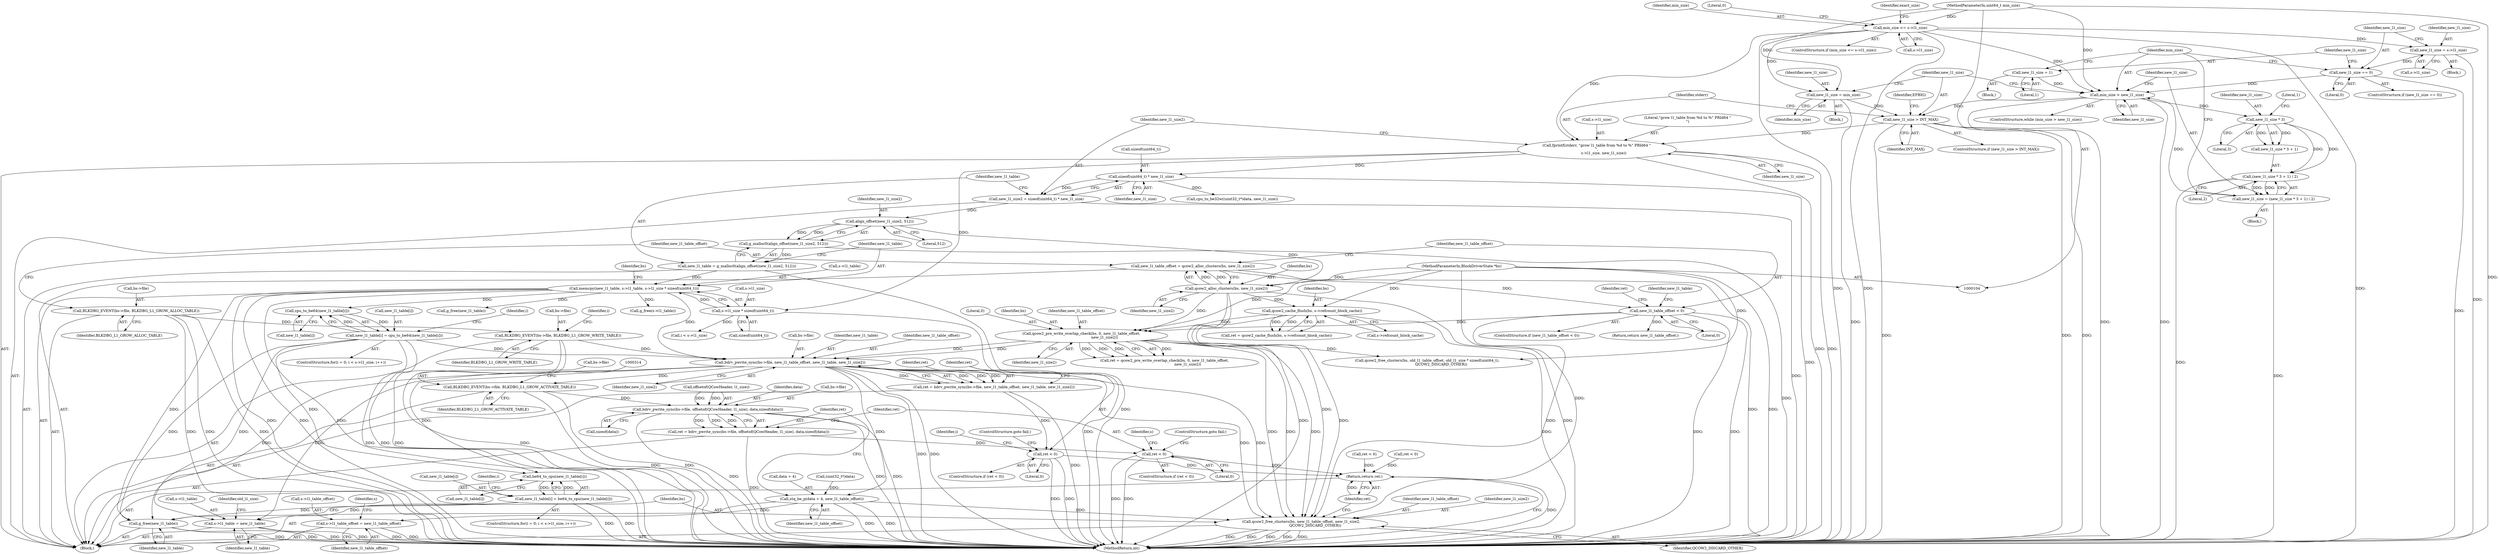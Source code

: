 digraph "1_qemu_cab60de930684c33f67d4e32c7509b567f8c445b@API" {
"1000276" [label="(Call,bdrv_pwrite_sync(bs->file, new_l1_table_offset, new_l1_table, new_l1_size2))"];
"1000250" [label="(Call,BLKDBG_EVENT(bs->file, BLKDBG_L1_GROW_WRITE_TABLE))"];
"1000205" [label="(Call,BLKDBG_EVENT(bs->file, BLKDBG_L1_GROW_ALLOC_TABLE))"];
"1000239" [label="(Call,qcow2_pre_write_overlap_check(bs, 0, new_l1_table_offset,\n                                        new_l1_size2))"];
"1000226" [label="(Call,qcow2_cache_flush(bs, s->refcount_block_cache))"];
"1000212" [label="(Call,qcow2_alloc_clusters(bs, new_l1_size2))"];
"1000105" [label="(MethodParameterIn,BlockDriverState *bs)"];
"1000191" [label="(Call,align_offset(new_l1_size2, 512))"];
"1000182" [label="(Call,new_l1_size2 = sizeof(uint64_t) * new_l1_size)"];
"1000184" [label="(Call,sizeof(uint64_t) * new_l1_size)"];
"1000175" [label="(Call,fprintf(stderr, \"grow l1_table from %d to %\" PRId64 \"\n\",\n            s->l1_size, new_l1_size))"];
"1000125" [label="(Call,min_size <= s->l1_size)"];
"1000106" [label="(MethodParameterIn,uint64_t min_size)"];
"1000168" [label="(Call,new_l1_size > INT_MAX)"];
"1000135" [label="(Call,new_l1_size = min_size)"];
"1000154" [label="(Call,min_size > new_l1_size)"];
"1000158" [label="(Call,new_l1_size = (new_l1_size * 3 + 1) / 2)"];
"1000160" [label="(Call,(new_l1_size * 3 + 1) / 2)"];
"1000162" [label="(Call,new_l1_size * 3)"];
"1000150" [label="(Call,new_l1_size = 1)"];
"1000146" [label="(Call,new_l1_size == 0)"];
"1000140" [label="(Call,new_l1_size = s->l1_size)"];
"1000216" [label="(Call,new_l1_table_offset < 0)"];
"1000210" [label="(Call,new_l1_table_offset = qcow2_alloc_clusters(bs, new_l1_size2))"];
"1000194" [label="(Call,memcpy(new_l1_table, s->l1_table, s->l1_size * sizeof(uint64_t)))"];
"1000188" [label="(Call,new_l1_table = g_malloc0(align_offset(new_l1_size2, 512)))"];
"1000190" [label="(Call,g_malloc0(align_offset(new_l1_size2, 512)))"];
"1000199" [label="(Call,s->l1_size * sizeof(uint64_t))"];
"1000266" [label="(Call,new_l1_table[i] = cpu_to_be64(new_l1_table[i]))"];
"1000270" [label="(Call,cpu_to_be64(new_l1_table[i]))"];
"1000274" [label="(Call,ret = bdrv_pwrite_sync(bs->file, new_l1_table_offset, new_l1_table, new_l1_size2))"];
"1000284" [label="(Call,ret < 0)"];
"1000387" [label="(Return,return ret;)"];
"1000303" [label="(Call,be64_to_cpu(new_l1_table[i]))"];
"1000299" [label="(Call,new_l1_table[i] = be64_to_cpu(new_l1_table[i]))"];
"1000354" [label="(Call,s->l1_table = new_l1_table)"];
"1000380" [label="(Call,g_free(new_l1_table))"];
"1000307" [label="(Call,BLKDBG_EVENT(bs->file, BLKDBG_L1_GROW_ACTIVATE_TABLE))"];
"1000324" [label="(Call,bdrv_pwrite_sync(bs->file, offsetof(QCowHeader, l1_size), data,sizeof(data)))"];
"1000322" [label="(Call,ret = bdrv_pwrite_sync(bs->file, offsetof(QCowHeader, l1_size), data,sizeof(data)))"];
"1000335" [label="(Call,ret < 0)"];
"1000317" [label="(Call,stq_be_p(data + 4, new_l1_table_offset))"];
"1000349" [label="(Call,s->l1_table_offset = new_l1_table_offset)"];
"1000382" [label="(Call,qcow2_free_clusters(bs, new_l1_table_offset, new_l1_size2,\n                        QCOW2_DISCARD_OTHER))"];
"1000227" [label="(Identifier,bs)"];
"1000307" [label="(Call,BLKDBG_EVENT(bs->file, BLKDBG_L1_GROW_ACTIVATE_TABLE))"];
"1000141" [label="(Identifier,new_l1_size)"];
"1000162" [label="(Call,new_l1_size * 3)"];
"1000160" [label="(Call,(new_l1_size * 3 + 1) / 2)"];
"1000193" [label="(Literal,512)"];
"1000156" [label="(Identifier,new_l1_size)"];
"1000287" [label="(ControlStructure,goto fail;)"];
"1000277" [label="(Call,bs->file)"];
"1000387" [label="(Return,return ret;)"];
"1000184" [label="(Call,sizeof(uint64_t) * new_l1_size)"];
"1000324" [label="(Call,bdrv_pwrite_sync(bs->file, offsetof(QCowHeader, l1_size), data,sizeof(data)))"];
"1000165" [label="(Literal,1)"];
"1000353" [label="(Identifier,new_l1_table_offset)"];
"1000152" [label="(Literal,1)"];
"1000254" [label="(Identifier,BLKDBG_L1_GROW_WRITE_TABLE)"];
"1000355" [label="(Call,s->l1_table)"];
"1000243" [label="(Identifier,new_l1_size2)"];
"1000300" [label="(Call,new_l1_table[i])"];
"1000194" [label="(Call,memcpy(new_l1_table, s->l1_table, s->l1_size * sizeof(uint64_t)))"];
"1000212" [label="(Call,qcow2_alloc_clusters(bs, new_l1_size2))"];
"1000210" [label="(Call,new_l1_table_offset = qcow2_alloc_clusters(bs, new_l1_size2))"];
"1000157" [label="(Block,)"];
"1000218" [label="(Literal,0)"];
"1000356" [label="(Identifier,s)"];
"1000139" [label="(Block,)"];
"1000242" [label="(Identifier,new_l1_table_offset)"];
"1000159" [label="(Identifier,new_l1_size)"];
"1000255" [label="(ControlStructure,for(i = 0; i < s->l1_size; i++))"];
"1000335" [label="(Call,ret < 0)"];
"1000336" [label="(Identifier,ret)"];
"1000188" [label="(Call,new_l1_table = g_malloc0(align_offset(new_l1_size2, 512)))"];
"1000221" [label="(Identifier,new_l1_table)"];
"1000187" [label="(Identifier,new_l1_size)"];
"1000200" [label="(Call,s->l1_size)"];
"1000267" [label="(Call,new_l1_table[i])"];
"1000106" [label="(MethodParameterIn,uint64_t min_size)"];
"1000183" [label="(Identifier,new_l1_size2)"];
"1000328" [label="(Call,offsetof(QCowHeader, l1_size))"];
"1000354" [label="(Call,s->l1_table = new_l1_table)"];
"1000225" [label="(Identifier,ret)"];
"1000321" [label="(Identifier,new_l1_table_offset)"];
"1000140" [label="(Call,new_l1_size = s->l1_size)"];
"1000154" [label="(Call,min_size > new_l1_size)"];
"1000215" [label="(ControlStructure,if (new_l1_table_offset < 0))"];
"1000382" [label="(Call,qcow2_free_clusters(bs, new_l1_table_offset, new_l1_size2,\n                        QCOW2_DISCARD_OTHER))"];
"1000203" [label="(Call,sizeof(uint64_t))"];
"1000281" [label="(Identifier,new_l1_table)"];
"1000251" [label="(Call,bs->file)"];
"1000181" [label="(Identifier,new_l1_size)"];
"1000168" [label="(Call,new_l1_size > INT_MAX)"];
"1000274" [label="(Call,ret = bdrv_pwrite_sync(bs->file, new_l1_table_offset, new_l1_table, new_l1_size2))"];
"1000217" [label="(Identifier,new_l1_table_offset)"];
"1000174" [label="(Identifier,EFBIG)"];
"1000137" [label="(Identifier,min_size)"];
"1000124" [label="(ControlStructure,if (min_size <= s->l1_size))"];
"1000288" [label="(ControlStructure,for(i = 0; i < s->l1_size; i++))"];
"1000318" [label="(Call,data + 4)"];
"1000214" [label="(Identifier,new_l1_size2)"];
"1000176" [label="(Identifier,stderr)"];
"1000147" [label="(Identifier,new_l1_size)"];
"1000146" [label="(Call,new_l1_size == 0)"];
"1000213" [label="(Identifier,bs)"];
"1000323" [label="(Identifier,ret)"];
"1000349" [label="(Call,s->l1_table_offset = new_l1_table_offset)"];
"1000224" [label="(Call,ret = qcow2_cache_flush(bs, s->refcount_block_cache))"];
"1000127" [label="(Call,s->l1_size)"];
"1000241" [label="(Literal,0)"];
"1000380" [label="(Call,g_free(new_l1_table))"];
"1000175" [label="(Call,fprintf(stderr, \"grow l1_table from %d to %\" PRId64 \"\n\",\n            s->l1_size, new_l1_size))"];
"1000178" [label="(Call,s->l1_size)"];
"1000342" [label="(Identifier,s)"];
"1000311" [label="(Identifier,BLKDBG_L1_GROW_ACTIVATE_TABLE)"];
"1000304" [label="(Call,new_l1_table[i])"];
"1000266" [label="(Call,new_l1_table[i] = cpu_to_be64(new_l1_table[i]))"];
"1000228" [label="(Call,s->refcount_block_cache)"];
"1000270" [label="(Call,cpu_to_be64(new_l1_table[i]))"];
"1000275" [label="(Identifier,ret)"];
"1000170" [label="(Identifier,INT_MAX)"];
"1000161" [label="(Call,new_l1_size * 3 + 1)"];
"1000284" [label="(Call,ret < 0)"];
"1000360" [label="(Identifier,old_l1_size)"];
"1000286" [label="(Literal,0)"];
"1000331" [label="(Identifier,data)"];
"1000166" [label="(Literal,2)"];
"1000337" [label="(Literal,0)"];
"1000384" [label="(Identifier,new_l1_table_offset)"];
"1000222" [label="(Return,return new_l1_table_offset;)"];
"1000299" [label="(Call,new_l1_table[i] = be64_to_cpu(new_l1_table[i]))"];
"1000134" [label="(Block,)"];
"1000259" [label="(Call,i < s->l1_size)"];
"1000322" [label="(Call,ret = bdrv_pwrite_sync(bs->file, offsetof(QCowHeader, l1_size), data,sizeof(data)))"];
"1000385" [label="(Identifier,new_l1_size2)"];
"1000240" [label="(Identifier,bs)"];
"1000169" [label="(Identifier,new_l1_size)"];
"1000386" [label="(Identifier,QCOW2_DISCARD_OTHER)"];
"1000280" [label="(Identifier,new_l1_table_offset)"];
"1000196" [label="(Call,s->l1_table)"];
"1000290" [label="(Identifier,i)"];
"1000334" [label="(ControlStructure,if (ret < 0))"];
"1000150" [label="(Call,new_l1_size = 1)"];
"1000389" [label="(MethodReturn,int)"];
"1000265" [label="(Identifier,i)"];
"1000283" [label="(ControlStructure,if (ret < 0))"];
"1000151" [label="(Identifier,new_l1_size)"];
"1000126" [label="(Identifier,min_size)"];
"1000339" [label="(ControlStructure,goto fail;)"];
"1000153" [label="(ControlStructure,while (min_size > new_l1_size))"];
"1000303" [label="(Call,be64_to_cpu(new_l1_table[i]))"];
"1000164" [label="(Literal,3)"];
"1000383" [label="(Identifier,bs)"];
"1000340" [label="(Call,g_free(s->l1_table))"];
"1000332" [label="(Call,sizeof(data))"];
"1000192" [label="(Identifier,new_l1_size2)"];
"1000177" [label="(Literal,\"grow l1_table from %d to %\" PRId64 \"\n\")"];
"1000195" [label="(Identifier,new_l1_table)"];
"1000105" [label="(MethodParameterIn,BlockDriverState *bs)"];
"1000182" [label="(Call,new_l1_size2 = sizeof(uint64_t) * new_l1_size)"];
"1000257" [label="(Identifier,i)"];
"1000245" [label="(Call,ret < 0)"];
"1000131" [label="(Literal,0)"];
"1000148" [label="(Literal,0)"];
"1000298" [label="(Identifier,i)"];
"1000271" [label="(Call,new_l1_table[i])"];
"1000237" [label="(Call,ret = qcow2_pre_write_overlap_check(bs, 0, new_l1_table_offset,\n                                        new_l1_size2))"];
"1000209" [label="(Identifier,BLKDBG_L1_GROW_ALLOC_TABLE)"];
"1000226" [label="(Call,qcow2_cache_flush(bs, s->refcount_block_cache))"];
"1000381" [label="(Identifier,new_l1_table)"];
"1000206" [label="(Call,bs->file)"];
"1000145" [label="(ControlStructure,if (new_l1_size == 0))"];
"1000142" [label="(Call,s->l1_size)"];
"1000369" [label="(Call,qcow2_free_clusters(bs, old_l1_table_offset, old_l1_size * sizeof(uint64_t),\n                        QCOW2_DISCARD_OTHER))"];
"1000205" [label="(Call,BLKDBG_EVENT(bs->file, BLKDBG_L1_GROW_ALLOC_TABLE))"];
"1000135" [label="(Call,new_l1_size = min_size)"];
"1000285" [label="(Identifier,ret)"];
"1000325" [label="(Call,bs->file)"];
"1000207" [label="(Identifier,bs)"];
"1000185" [label="(Call,sizeof(uint64_t))"];
"1000312" [label="(Call,cpu_to_be32w((uint32_t*)data, new_l1_size))"];
"1000250" [label="(Call,BLKDBG_EVENT(bs->file, BLKDBG_L1_GROW_WRITE_TABLE))"];
"1000308" [label="(Call,bs->file)"];
"1000149" [label="(Block,)"];
"1000211" [label="(Identifier,new_l1_table_offset)"];
"1000167" [label="(ControlStructure,if (new_l1_size > INT_MAX))"];
"1000317" [label="(Call,stq_be_p(data + 4, new_l1_table_offset))"];
"1000189" [label="(Identifier,new_l1_table)"];
"1000276" [label="(Call,bdrv_pwrite_sync(bs->file, new_l1_table_offset, new_l1_table, new_l1_size2))"];
"1000232" [label="(Call,ret < 0)"];
"1000282" [label="(Identifier,new_l1_size2)"];
"1000216" [label="(Call,new_l1_table_offset < 0)"];
"1000125" [label="(Call,min_size <= s->l1_size)"];
"1000388" [label="(Identifier,ret)"];
"1000358" [label="(Identifier,new_l1_table)"];
"1000163" [label="(Identifier,new_l1_size)"];
"1000190" [label="(Call,g_malloc0(align_offset(new_l1_size2, 512)))"];
"1000313" [label="(Call,(uint32_t*)data)"];
"1000136" [label="(Identifier,new_l1_size)"];
"1000191" [label="(Call,align_offset(new_l1_size2, 512))"];
"1000350" [label="(Call,s->l1_table_offset)"];
"1000155" [label="(Identifier,min_size)"];
"1000133" [label="(Identifier,exact_size)"];
"1000158" [label="(Call,new_l1_size = (new_l1_size * 3 + 1) / 2)"];
"1000220" [label="(Call,g_free(new_l1_table))"];
"1000199" [label="(Call,s->l1_size * sizeof(uint64_t))"];
"1000108" [label="(Block,)"];
"1000239" [label="(Call,qcow2_pre_write_overlap_check(bs, 0, new_l1_table_offset,\n                                        new_l1_size2))"];
"1000276" -> "1000274"  [label="AST: "];
"1000276" -> "1000282"  [label="CFG: "];
"1000277" -> "1000276"  [label="AST: "];
"1000280" -> "1000276"  [label="AST: "];
"1000281" -> "1000276"  [label="AST: "];
"1000282" -> "1000276"  [label="AST: "];
"1000274" -> "1000276"  [label="CFG: "];
"1000276" -> "1000389"  [label="DDG: "];
"1000276" -> "1000389"  [label="DDG: "];
"1000276" -> "1000274"  [label="DDG: "];
"1000276" -> "1000274"  [label="DDG: "];
"1000276" -> "1000274"  [label="DDG: "];
"1000276" -> "1000274"  [label="DDG: "];
"1000250" -> "1000276"  [label="DDG: "];
"1000239" -> "1000276"  [label="DDG: "];
"1000239" -> "1000276"  [label="DDG: "];
"1000194" -> "1000276"  [label="DDG: "];
"1000266" -> "1000276"  [label="DDG: "];
"1000276" -> "1000303"  [label="DDG: "];
"1000276" -> "1000307"  [label="DDG: "];
"1000276" -> "1000317"  [label="DDG: "];
"1000276" -> "1000354"  [label="DDG: "];
"1000276" -> "1000380"  [label="DDG: "];
"1000276" -> "1000382"  [label="DDG: "];
"1000276" -> "1000382"  [label="DDG: "];
"1000250" -> "1000108"  [label="AST: "];
"1000250" -> "1000254"  [label="CFG: "];
"1000251" -> "1000250"  [label="AST: "];
"1000254" -> "1000250"  [label="AST: "];
"1000257" -> "1000250"  [label="CFG: "];
"1000250" -> "1000389"  [label="DDG: "];
"1000250" -> "1000389"  [label="DDG: "];
"1000205" -> "1000250"  [label="DDG: "];
"1000205" -> "1000108"  [label="AST: "];
"1000205" -> "1000209"  [label="CFG: "];
"1000206" -> "1000205"  [label="AST: "];
"1000209" -> "1000205"  [label="AST: "];
"1000211" -> "1000205"  [label="CFG: "];
"1000205" -> "1000389"  [label="DDG: "];
"1000205" -> "1000389"  [label="DDG: "];
"1000205" -> "1000389"  [label="DDG: "];
"1000239" -> "1000237"  [label="AST: "];
"1000239" -> "1000243"  [label="CFG: "];
"1000240" -> "1000239"  [label="AST: "];
"1000241" -> "1000239"  [label="AST: "];
"1000242" -> "1000239"  [label="AST: "];
"1000243" -> "1000239"  [label="AST: "];
"1000237" -> "1000239"  [label="CFG: "];
"1000239" -> "1000237"  [label="DDG: "];
"1000239" -> "1000237"  [label="DDG: "];
"1000239" -> "1000237"  [label="DDG: "];
"1000239" -> "1000237"  [label="DDG: "];
"1000226" -> "1000239"  [label="DDG: "];
"1000105" -> "1000239"  [label="DDG: "];
"1000216" -> "1000239"  [label="DDG: "];
"1000212" -> "1000239"  [label="DDG: "];
"1000239" -> "1000369"  [label="DDG: "];
"1000239" -> "1000382"  [label="DDG: "];
"1000239" -> "1000382"  [label="DDG: "];
"1000239" -> "1000382"  [label="DDG: "];
"1000226" -> "1000224"  [label="AST: "];
"1000226" -> "1000228"  [label="CFG: "];
"1000227" -> "1000226"  [label="AST: "];
"1000228" -> "1000226"  [label="AST: "];
"1000224" -> "1000226"  [label="CFG: "];
"1000226" -> "1000389"  [label="DDG: "];
"1000226" -> "1000224"  [label="DDG: "];
"1000226" -> "1000224"  [label="DDG: "];
"1000212" -> "1000226"  [label="DDG: "];
"1000105" -> "1000226"  [label="DDG: "];
"1000226" -> "1000382"  [label="DDG: "];
"1000212" -> "1000210"  [label="AST: "];
"1000212" -> "1000214"  [label="CFG: "];
"1000213" -> "1000212"  [label="AST: "];
"1000214" -> "1000212"  [label="AST: "];
"1000210" -> "1000212"  [label="CFG: "];
"1000212" -> "1000389"  [label="DDG: "];
"1000212" -> "1000389"  [label="DDG: "];
"1000212" -> "1000210"  [label="DDG: "];
"1000212" -> "1000210"  [label="DDG: "];
"1000105" -> "1000212"  [label="DDG: "];
"1000191" -> "1000212"  [label="DDG: "];
"1000212" -> "1000382"  [label="DDG: "];
"1000105" -> "1000104"  [label="AST: "];
"1000105" -> "1000389"  [label="DDG: "];
"1000105" -> "1000369"  [label="DDG: "];
"1000105" -> "1000382"  [label="DDG: "];
"1000191" -> "1000190"  [label="AST: "];
"1000191" -> "1000193"  [label="CFG: "];
"1000192" -> "1000191"  [label="AST: "];
"1000193" -> "1000191"  [label="AST: "];
"1000190" -> "1000191"  [label="CFG: "];
"1000191" -> "1000190"  [label="DDG: "];
"1000191" -> "1000190"  [label="DDG: "];
"1000182" -> "1000191"  [label="DDG: "];
"1000182" -> "1000108"  [label="AST: "];
"1000182" -> "1000184"  [label="CFG: "];
"1000183" -> "1000182"  [label="AST: "];
"1000184" -> "1000182"  [label="AST: "];
"1000189" -> "1000182"  [label="CFG: "];
"1000182" -> "1000389"  [label="DDG: "];
"1000184" -> "1000182"  [label="DDG: "];
"1000184" -> "1000187"  [label="CFG: "];
"1000185" -> "1000184"  [label="AST: "];
"1000187" -> "1000184"  [label="AST: "];
"1000184" -> "1000389"  [label="DDG: "];
"1000175" -> "1000184"  [label="DDG: "];
"1000184" -> "1000312"  [label="DDG: "];
"1000175" -> "1000108"  [label="AST: "];
"1000175" -> "1000181"  [label="CFG: "];
"1000176" -> "1000175"  [label="AST: "];
"1000177" -> "1000175"  [label="AST: "];
"1000178" -> "1000175"  [label="AST: "];
"1000181" -> "1000175"  [label="AST: "];
"1000183" -> "1000175"  [label="CFG: "];
"1000175" -> "1000389"  [label="DDG: "];
"1000175" -> "1000389"  [label="DDG: "];
"1000125" -> "1000175"  [label="DDG: "];
"1000168" -> "1000175"  [label="DDG: "];
"1000175" -> "1000199"  [label="DDG: "];
"1000125" -> "1000124"  [label="AST: "];
"1000125" -> "1000127"  [label="CFG: "];
"1000126" -> "1000125"  [label="AST: "];
"1000127" -> "1000125"  [label="AST: "];
"1000131" -> "1000125"  [label="CFG: "];
"1000133" -> "1000125"  [label="CFG: "];
"1000125" -> "1000389"  [label="DDG: "];
"1000125" -> "1000389"  [label="DDG: "];
"1000125" -> "1000389"  [label="DDG: "];
"1000106" -> "1000125"  [label="DDG: "];
"1000125" -> "1000135"  [label="DDG: "];
"1000125" -> "1000140"  [label="DDG: "];
"1000125" -> "1000154"  [label="DDG: "];
"1000106" -> "1000104"  [label="AST: "];
"1000106" -> "1000389"  [label="DDG: "];
"1000106" -> "1000135"  [label="DDG: "];
"1000106" -> "1000154"  [label="DDG: "];
"1000168" -> "1000167"  [label="AST: "];
"1000168" -> "1000170"  [label="CFG: "];
"1000169" -> "1000168"  [label="AST: "];
"1000170" -> "1000168"  [label="AST: "];
"1000174" -> "1000168"  [label="CFG: "];
"1000176" -> "1000168"  [label="CFG: "];
"1000168" -> "1000389"  [label="DDG: "];
"1000168" -> "1000389"  [label="DDG: "];
"1000168" -> "1000389"  [label="DDG: "];
"1000135" -> "1000168"  [label="DDG: "];
"1000154" -> "1000168"  [label="DDG: "];
"1000135" -> "1000134"  [label="AST: "];
"1000135" -> "1000137"  [label="CFG: "];
"1000136" -> "1000135"  [label="AST: "];
"1000137" -> "1000135"  [label="AST: "];
"1000169" -> "1000135"  [label="CFG: "];
"1000135" -> "1000389"  [label="DDG: "];
"1000154" -> "1000153"  [label="AST: "];
"1000154" -> "1000156"  [label="CFG: "];
"1000155" -> "1000154"  [label="AST: "];
"1000156" -> "1000154"  [label="AST: "];
"1000159" -> "1000154"  [label="CFG: "];
"1000169" -> "1000154"  [label="CFG: "];
"1000154" -> "1000389"  [label="DDG: "];
"1000154" -> "1000389"  [label="DDG: "];
"1000158" -> "1000154"  [label="DDG: "];
"1000150" -> "1000154"  [label="DDG: "];
"1000146" -> "1000154"  [label="DDG: "];
"1000154" -> "1000162"  [label="DDG: "];
"1000158" -> "1000157"  [label="AST: "];
"1000158" -> "1000160"  [label="CFG: "];
"1000159" -> "1000158"  [label="AST: "];
"1000160" -> "1000158"  [label="AST: "];
"1000155" -> "1000158"  [label="CFG: "];
"1000158" -> "1000389"  [label="DDG: "];
"1000160" -> "1000158"  [label="DDG: "];
"1000160" -> "1000158"  [label="DDG: "];
"1000160" -> "1000166"  [label="CFG: "];
"1000161" -> "1000160"  [label="AST: "];
"1000166" -> "1000160"  [label="AST: "];
"1000160" -> "1000389"  [label="DDG: "];
"1000162" -> "1000160"  [label="DDG: "];
"1000162" -> "1000160"  [label="DDG: "];
"1000162" -> "1000161"  [label="AST: "];
"1000162" -> "1000164"  [label="CFG: "];
"1000163" -> "1000162"  [label="AST: "];
"1000164" -> "1000162"  [label="AST: "];
"1000165" -> "1000162"  [label="CFG: "];
"1000162" -> "1000161"  [label="DDG: "];
"1000162" -> "1000161"  [label="DDG: "];
"1000150" -> "1000149"  [label="AST: "];
"1000150" -> "1000152"  [label="CFG: "];
"1000151" -> "1000150"  [label="AST: "];
"1000152" -> "1000150"  [label="AST: "];
"1000155" -> "1000150"  [label="CFG: "];
"1000146" -> "1000145"  [label="AST: "];
"1000146" -> "1000148"  [label="CFG: "];
"1000147" -> "1000146"  [label="AST: "];
"1000148" -> "1000146"  [label="AST: "];
"1000151" -> "1000146"  [label="CFG: "];
"1000155" -> "1000146"  [label="CFG: "];
"1000146" -> "1000389"  [label="DDG: "];
"1000140" -> "1000146"  [label="DDG: "];
"1000140" -> "1000139"  [label="AST: "];
"1000140" -> "1000142"  [label="CFG: "];
"1000141" -> "1000140"  [label="AST: "];
"1000142" -> "1000140"  [label="AST: "];
"1000147" -> "1000140"  [label="CFG: "];
"1000140" -> "1000389"  [label="DDG: "];
"1000216" -> "1000215"  [label="AST: "];
"1000216" -> "1000218"  [label="CFG: "];
"1000217" -> "1000216"  [label="AST: "];
"1000218" -> "1000216"  [label="AST: "];
"1000221" -> "1000216"  [label="CFG: "];
"1000225" -> "1000216"  [label="CFG: "];
"1000216" -> "1000389"  [label="DDG: "];
"1000216" -> "1000389"  [label="DDG: "];
"1000210" -> "1000216"  [label="DDG: "];
"1000216" -> "1000222"  [label="DDG: "];
"1000216" -> "1000382"  [label="DDG: "];
"1000210" -> "1000108"  [label="AST: "];
"1000211" -> "1000210"  [label="AST: "];
"1000217" -> "1000210"  [label="CFG: "];
"1000210" -> "1000389"  [label="DDG: "];
"1000194" -> "1000108"  [label="AST: "];
"1000194" -> "1000199"  [label="CFG: "];
"1000195" -> "1000194"  [label="AST: "];
"1000196" -> "1000194"  [label="AST: "];
"1000199" -> "1000194"  [label="AST: "];
"1000207" -> "1000194"  [label="CFG: "];
"1000194" -> "1000389"  [label="DDG: "];
"1000194" -> "1000389"  [label="DDG: "];
"1000194" -> "1000389"  [label="DDG: "];
"1000188" -> "1000194"  [label="DDG: "];
"1000199" -> "1000194"  [label="DDG: "];
"1000194" -> "1000220"  [label="DDG: "];
"1000194" -> "1000270"  [label="DDG: "];
"1000194" -> "1000340"  [label="DDG: "];
"1000194" -> "1000380"  [label="DDG: "];
"1000188" -> "1000108"  [label="AST: "];
"1000188" -> "1000190"  [label="CFG: "];
"1000189" -> "1000188"  [label="AST: "];
"1000190" -> "1000188"  [label="AST: "];
"1000195" -> "1000188"  [label="CFG: "];
"1000188" -> "1000389"  [label="DDG: "];
"1000190" -> "1000188"  [label="DDG: "];
"1000190" -> "1000389"  [label="DDG: "];
"1000199" -> "1000203"  [label="CFG: "];
"1000200" -> "1000199"  [label="AST: "];
"1000203" -> "1000199"  [label="AST: "];
"1000199" -> "1000389"  [label="DDG: "];
"1000199" -> "1000259"  [label="DDG: "];
"1000266" -> "1000255"  [label="AST: "];
"1000266" -> "1000270"  [label="CFG: "];
"1000267" -> "1000266"  [label="AST: "];
"1000270" -> "1000266"  [label="AST: "];
"1000265" -> "1000266"  [label="CFG: "];
"1000266" -> "1000389"  [label="DDG: "];
"1000266" -> "1000389"  [label="DDG: "];
"1000270" -> "1000266"  [label="DDG: "];
"1000266" -> "1000270"  [label="DDG: "];
"1000266" -> "1000303"  [label="DDG: "];
"1000266" -> "1000354"  [label="DDG: "];
"1000266" -> "1000380"  [label="DDG: "];
"1000270" -> "1000271"  [label="CFG: "];
"1000271" -> "1000270"  [label="AST: "];
"1000274" -> "1000108"  [label="AST: "];
"1000275" -> "1000274"  [label="AST: "];
"1000285" -> "1000274"  [label="CFG: "];
"1000274" -> "1000389"  [label="DDG: "];
"1000274" -> "1000284"  [label="DDG: "];
"1000284" -> "1000283"  [label="AST: "];
"1000284" -> "1000286"  [label="CFG: "];
"1000285" -> "1000284"  [label="AST: "];
"1000286" -> "1000284"  [label="AST: "];
"1000287" -> "1000284"  [label="CFG: "];
"1000290" -> "1000284"  [label="CFG: "];
"1000284" -> "1000389"  [label="DDG: "];
"1000284" -> "1000389"  [label="DDG: "];
"1000284" -> "1000387"  [label="DDG: "];
"1000387" -> "1000108"  [label="AST: "];
"1000387" -> "1000388"  [label="CFG: "];
"1000388" -> "1000387"  [label="AST: "];
"1000389" -> "1000387"  [label="CFG: "];
"1000387" -> "1000389"  [label="DDG: "];
"1000388" -> "1000387"  [label="DDG: "];
"1000335" -> "1000387"  [label="DDG: "];
"1000232" -> "1000387"  [label="DDG: "];
"1000245" -> "1000387"  [label="DDG: "];
"1000303" -> "1000299"  [label="AST: "];
"1000303" -> "1000304"  [label="CFG: "];
"1000304" -> "1000303"  [label="AST: "];
"1000299" -> "1000303"  [label="CFG: "];
"1000303" -> "1000299"  [label="DDG: "];
"1000299" -> "1000303"  [label="DDG: "];
"1000299" -> "1000288"  [label="AST: "];
"1000300" -> "1000299"  [label="AST: "];
"1000298" -> "1000299"  [label="CFG: "];
"1000299" -> "1000389"  [label="DDG: "];
"1000299" -> "1000389"  [label="DDG: "];
"1000299" -> "1000354"  [label="DDG: "];
"1000299" -> "1000380"  [label="DDG: "];
"1000354" -> "1000108"  [label="AST: "];
"1000354" -> "1000358"  [label="CFG: "];
"1000355" -> "1000354"  [label="AST: "];
"1000358" -> "1000354"  [label="AST: "];
"1000360" -> "1000354"  [label="CFG: "];
"1000354" -> "1000389"  [label="DDG: "];
"1000354" -> "1000389"  [label="DDG: "];
"1000380" -> "1000108"  [label="AST: "];
"1000380" -> "1000381"  [label="CFG: "];
"1000381" -> "1000380"  [label="AST: "];
"1000383" -> "1000380"  [label="CFG: "];
"1000380" -> "1000389"  [label="DDG: "];
"1000380" -> "1000389"  [label="DDG: "];
"1000307" -> "1000108"  [label="AST: "];
"1000307" -> "1000311"  [label="CFG: "];
"1000308" -> "1000307"  [label="AST: "];
"1000311" -> "1000307"  [label="AST: "];
"1000314" -> "1000307"  [label="CFG: "];
"1000307" -> "1000389"  [label="DDG: "];
"1000307" -> "1000389"  [label="DDG: "];
"1000307" -> "1000324"  [label="DDG: "];
"1000324" -> "1000322"  [label="AST: "];
"1000324" -> "1000332"  [label="CFG: "];
"1000325" -> "1000324"  [label="AST: "];
"1000328" -> "1000324"  [label="AST: "];
"1000331" -> "1000324"  [label="AST: "];
"1000332" -> "1000324"  [label="AST: "];
"1000322" -> "1000324"  [label="CFG: "];
"1000324" -> "1000389"  [label="DDG: "];
"1000324" -> "1000389"  [label="DDG: "];
"1000324" -> "1000389"  [label="DDG: "];
"1000324" -> "1000322"  [label="DDG: "];
"1000324" -> "1000322"  [label="DDG: "];
"1000324" -> "1000322"  [label="DDG: "];
"1000328" -> "1000324"  [label="DDG: "];
"1000328" -> "1000324"  [label="DDG: "];
"1000322" -> "1000108"  [label="AST: "];
"1000323" -> "1000322"  [label="AST: "];
"1000336" -> "1000322"  [label="CFG: "];
"1000322" -> "1000389"  [label="DDG: "];
"1000322" -> "1000335"  [label="DDG: "];
"1000335" -> "1000334"  [label="AST: "];
"1000335" -> "1000337"  [label="CFG: "];
"1000336" -> "1000335"  [label="AST: "];
"1000337" -> "1000335"  [label="AST: "];
"1000339" -> "1000335"  [label="CFG: "];
"1000342" -> "1000335"  [label="CFG: "];
"1000335" -> "1000389"  [label="DDG: "];
"1000335" -> "1000389"  [label="DDG: "];
"1000317" -> "1000108"  [label="AST: "];
"1000317" -> "1000321"  [label="CFG: "];
"1000318" -> "1000317"  [label="AST: "];
"1000321" -> "1000317"  [label="AST: "];
"1000323" -> "1000317"  [label="CFG: "];
"1000317" -> "1000389"  [label="DDG: "];
"1000317" -> "1000389"  [label="DDG: "];
"1000313" -> "1000317"  [label="DDG: "];
"1000317" -> "1000349"  [label="DDG: "];
"1000317" -> "1000382"  [label="DDG: "];
"1000349" -> "1000108"  [label="AST: "];
"1000349" -> "1000353"  [label="CFG: "];
"1000350" -> "1000349"  [label="AST: "];
"1000353" -> "1000349"  [label="AST: "];
"1000356" -> "1000349"  [label="CFG: "];
"1000349" -> "1000389"  [label="DDG: "];
"1000349" -> "1000389"  [label="DDG: "];
"1000382" -> "1000108"  [label="AST: "];
"1000382" -> "1000386"  [label="CFG: "];
"1000383" -> "1000382"  [label="AST: "];
"1000384" -> "1000382"  [label="AST: "];
"1000385" -> "1000382"  [label="AST: "];
"1000386" -> "1000382"  [label="AST: "];
"1000388" -> "1000382"  [label="CFG: "];
"1000382" -> "1000389"  [label="DDG: "];
"1000382" -> "1000389"  [label="DDG: "];
"1000382" -> "1000389"  [label="DDG: "];
"1000382" -> "1000389"  [label="DDG: "];
"1000382" -> "1000389"  [label="DDG: "];
}
